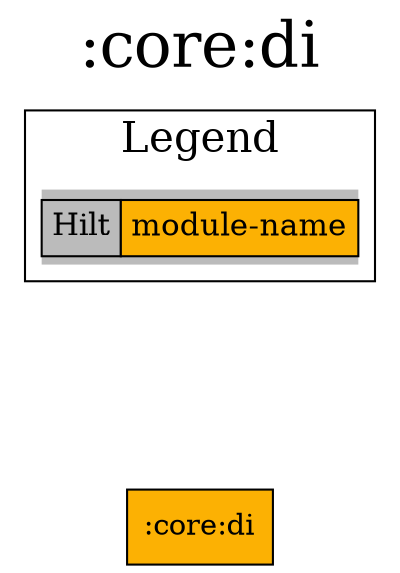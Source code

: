 digraph {
edge ["dir"="forward"]
graph ["dpi"="100","label"=":core:di","labelloc"="t","fontsize"="30","ranksep"="1.5","rankdir"="TB"]
node ["style"="filled"]
":core:di" ["shape"="box","fillcolor"="#FCB103"]
{
edge ["dir"="none"]
graph ["rank"="same"]
":core:di"
}
subgraph "cluster_legend" {
edge ["dir"="none"]
graph ["label"="Legend","fontsize"="20"]
"Legend" ["style"="filled","fillcolor"="#bbbbbb","shape"="none","margin"="0","fontsize"="15","label"=<
<TABLE BORDER="0" CELLBORDER="1" CELLSPACING="0" CELLPADDING="4">
<TR><TD>Hilt</TD><TD BGCOLOR="#FCB103">module-name</TD></TR>
</TABLE>
>]
} -> ":core:di" ["style"="invis"]
}
